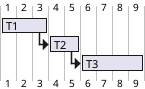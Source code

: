 @startgantt
' This is a comment
[T1] lasts 3 days
' Another comments
then [T2] lasts 2 days
/' this comment
is on several
lines '/
then [T3] lasts 4 days
@endgantt